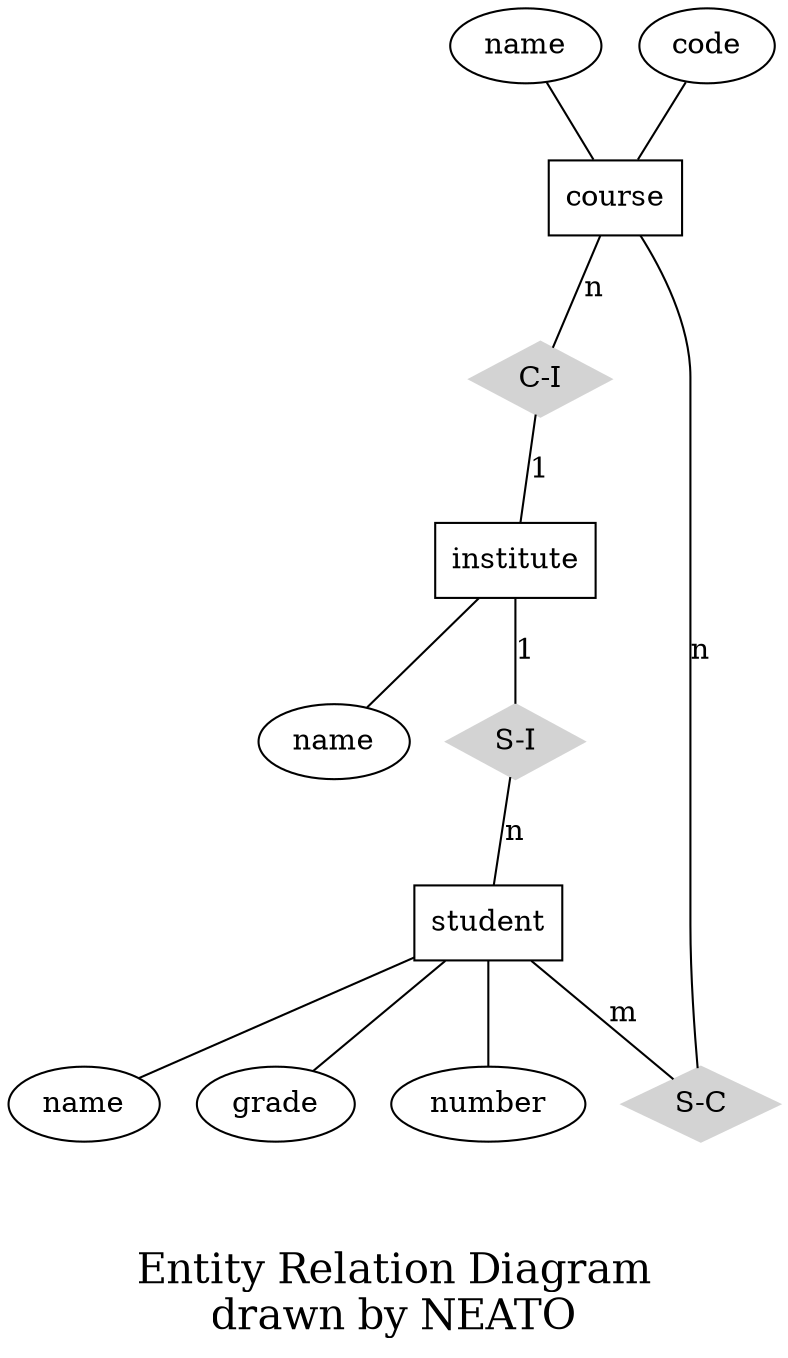 # Generated Tor  2 Okt 2008 11:03:51 GMT by dot - Graphviz version 2.20.2 (Tue Jul  1 11:56:55 UTC 2008)
#
# 
# real	0m0.182s
# user	0m0.129s
# sys	0m0.035s

graph ER {
	node [label="\N", shape=box];
	graph [label="\n\nEntity Relation Diagram\ndrawn by NEATO",
		fontsize=20,
		lp="234,45",
		bb="0,0,468,317",
		_ldraw_="F 20.000000 11 -Times-Roman c 5 -black T 234 18 0 147 23 -Entity Relation Diagram F 20.000000 11 -Times-Roman c 5 -black T 234 1\
 0 111 14 -drawn by NEATO ",
		_draw_="c 5 -white C 5 -white P 4 0 0 0 317 468 317 468 0 ",
		xdotversion="1.2"];
	{
		graph [label="",
			fontsize="",
			lp="",
			bb="",
			_ldraw_="",
			_draw_="",
			xdotversion=""];
		node [label=name,
			shape=ellipse];
		name0 [pos="28,186", width="0.75", height="0.50", _draw_="c 5 -black e 28 186 27 18 ", _ldraw_="F 14.000000 11 -Times-Roman c 5 -black T 28 178 0 23 4 -name "];
		name1 [pos="440,179", width="0.75", height="0.50", _draw_="c 5 -black e 440 179 27 18 ", _ldraw_="F 14.000000 11 -Times-Roman c 5 -black T 440 171 0 23 4 -name "];
		name2 [pos="96,298", width="0.75", height="0.50", _draw_="c 5 -black e 96 298 27 18 ", _ldraw_="F 14.000000 11 -Times-Roman c 5 -black T 96 290 0 23 4 -name "];
	}
	course [pos="132,190", width="0.75", height="0.50", _draw_="c 5 -black p 4 159 208 105 208 105 172 159 172 ", _ldraw_="F 14.000000 11 -Times-Roman c 5 -black T 132 182 0 27 6 -course "];
	institute [pos="343,195", width="0.75", height="0.50", _draw_="c 5 -black p 4 370 213 316 213 316 177 370 177 ", _ldraw_="F 14.000000 11 -Times-Roman c 5 -black T 343 187 0 34 9 -institute "];
	student [pos="192,245", width="0.75", height="0.50", _draw_="c 5 -black p 4 219 263 165 263 165 227 219 227 ", _ldraw_="F 14.000000 11 -Times-Roman c 5 -black T 192 237 0 30 7 -student "];
	code [shape=ellipse, pos="66,109", width="0.75", height="0.50", _draw_="c 5 -black e 66 109 27 18 ", _ldraw_="F 14.000000 11 -Times-Roman c 5 -black T 66 101 0 20 4 -code "];
	grade [shape=ellipse, pos="276,236", width="0.75", height="0.50", _draw_="c 5 -black e 276 236 27 18 ", _ldraw_="F 14.000000 11 -Times-Roman c 5 -black T 276 228 0 23 5 -grade "];
	number [shape=ellipse, pos="172,142", width="0.81", height="0.50", _draw_="c 5 -black e 172 142 29 18 ", _ldraw_="F 14.000000 11 -Times-Roman c 5 -black T 172 134 0 32 6 -number "];
	"C-I" [shape=diamond, style=filled, color=lightgrey, pos="237,173", width="0.75", height="0.50", _draw_="S 6 -filled c 9 -lightgrey C 9 -lightgrey P 4 237 191 210 173 237 155 264 173 ", _ldraw_="F 14.000000 11 -Times-Roman c 5 -black T 237 165 0 14 3 -C-I "];
	"S-C" [shape=diamond, style=filled, color=lightgrey, pos="158,289", width="0.75", height="0.50", _draw_="S 6 -filled c 9 -lightgrey C 9 -lightgrey P 4 158 307 131 289 158 271 185 289 ", _ldraw_="F 14.000000 11 -Times-Roman c 5 -black T 158 281 0 16 3 -S-C "];
	"S-I" [shape=diamond, style=filled, color=lightgrey, pos="292,285", width="0.75", height="0.50", _draw_="S 6 -filled c 9 -lightgrey C 9 -lightgrey P 4 292 303 265 285 292 267 319 285 ", _ldraw_="F 14.000000 11 -Times-Roman c 5 -black T 292 277 0 13 3 -S-I "];
	name0 -- course [pos="55,187 70,187 89,188 105,189", _draw_="c 5 -black B 4 55 187 70 187 89 188 105 189 "];
	code -- course [pos="79,125 90,139 106,158 117,172", _draw_="c 5 -black B 4 79 125 90 139 106 158 117 172 "];
	course -- "C-I" [label=n, len="1.00", pos="159,186 176,183 199,179 215,177", lp="188,189", _draw_="c 5 -black B 4 159 186 176 183 199 179 215 177 ", _ldraw_="F 14.000000 11 -Times-Roman c 5 -black T 188 181 0 5 1 -n "];
	"C-I" -- institute [label=1, len="1.00", pos="258,177 275,181 298,186 316,189", lp="288,176", _draw_="c 5 -black B 4 258 177 275 181 298 186 316 189 ", _ldraw_="F 14.000000 11 -Times-Roman c 5 -black T 288 168 0 5 1 -1 "];
	institute -- name1 [pos="370,191 384,189 400,186 414,184", _draw_="c 5 -black B 4 370 191 384 189 400 186 414 184 "];
	institute -- "S-I" [label=1, len="1.00", pos="333,213 323,231 308,256 300,272", lp="322,246", _draw_="c 5 -black B 4 333 213 323 231 308 256 300 272 ", _ldraw_="F 14.000000 11 -Times-Roman c 5 -black T 322 238 0 5 1 -1 "];
	"S-I" -- student [label=n, len="1.00", pos="275,278 260,272 237,263 219,256", lp="245,274", _draw_="c 5 -black B 4 275 278 260 272 237 263 219 256 ", _ldraw_="F 14.000000 11 -Times-Roman c 5 -black T 245 266 0 5 1 -n "];
	student -- grade [pos="219,242 229,241 240,240 249,239", _draw_="c 5 -black B 4 219 242 229 241 240 240 249 239 "];
	student -- name2 [pos="165,260 150,269 131,279 117,286", _draw_="c 5 -black B 4 165 260 150 269 131 279 117 286 "];
	student -- number [pos="188,227 185,208 179,179 176,160", _draw_="c 5 -black B 4 188 227 185 208 179 179 176 160 "];
	student -- "S-C" [label=m, len="1.00", pos="178,263 174,268 171,273 167,277", lp="179,275", _draw_="c 5 -black B 4 178 263 174 268 171 273 167 277 ", _ldraw_="F 14.000000 11 -Times-Roman c 5 -black T 179 267 0 8 1 -m "];
	"S-C" -- course [label=n, len="1.00", pos="154,274 150,256 142,227 137,208", lp="150,240", _draw_="c 5 -black B 4 154 274 150 256 142 227 137 208 ", _ldraw_="F 14.000000 11 -Times-Roman c 5 -black T 150 232 0 5 1 -n "];
}
